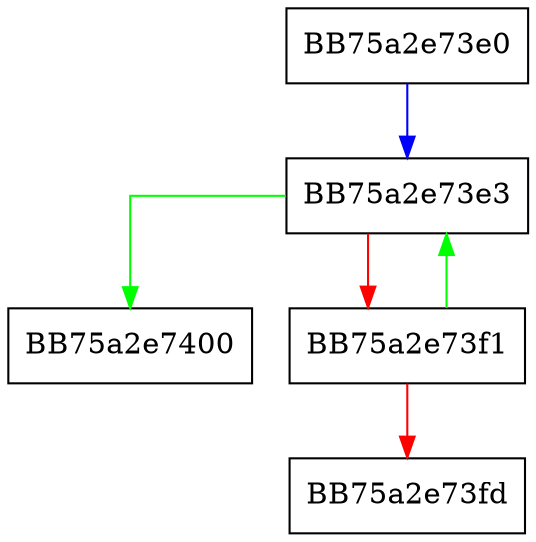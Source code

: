 digraph TryUsing {
  node [shape="box"];
  graph [splines=ortho];
  BB75a2e73e0 -> BB75a2e73e3 [color="blue"];
  BB75a2e73e3 -> BB75a2e7400 [color="green"];
  BB75a2e73e3 -> BB75a2e73f1 [color="red"];
  BB75a2e73f1 -> BB75a2e73e3 [color="green"];
  BB75a2e73f1 -> BB75a2e73fd [color="red"];
}